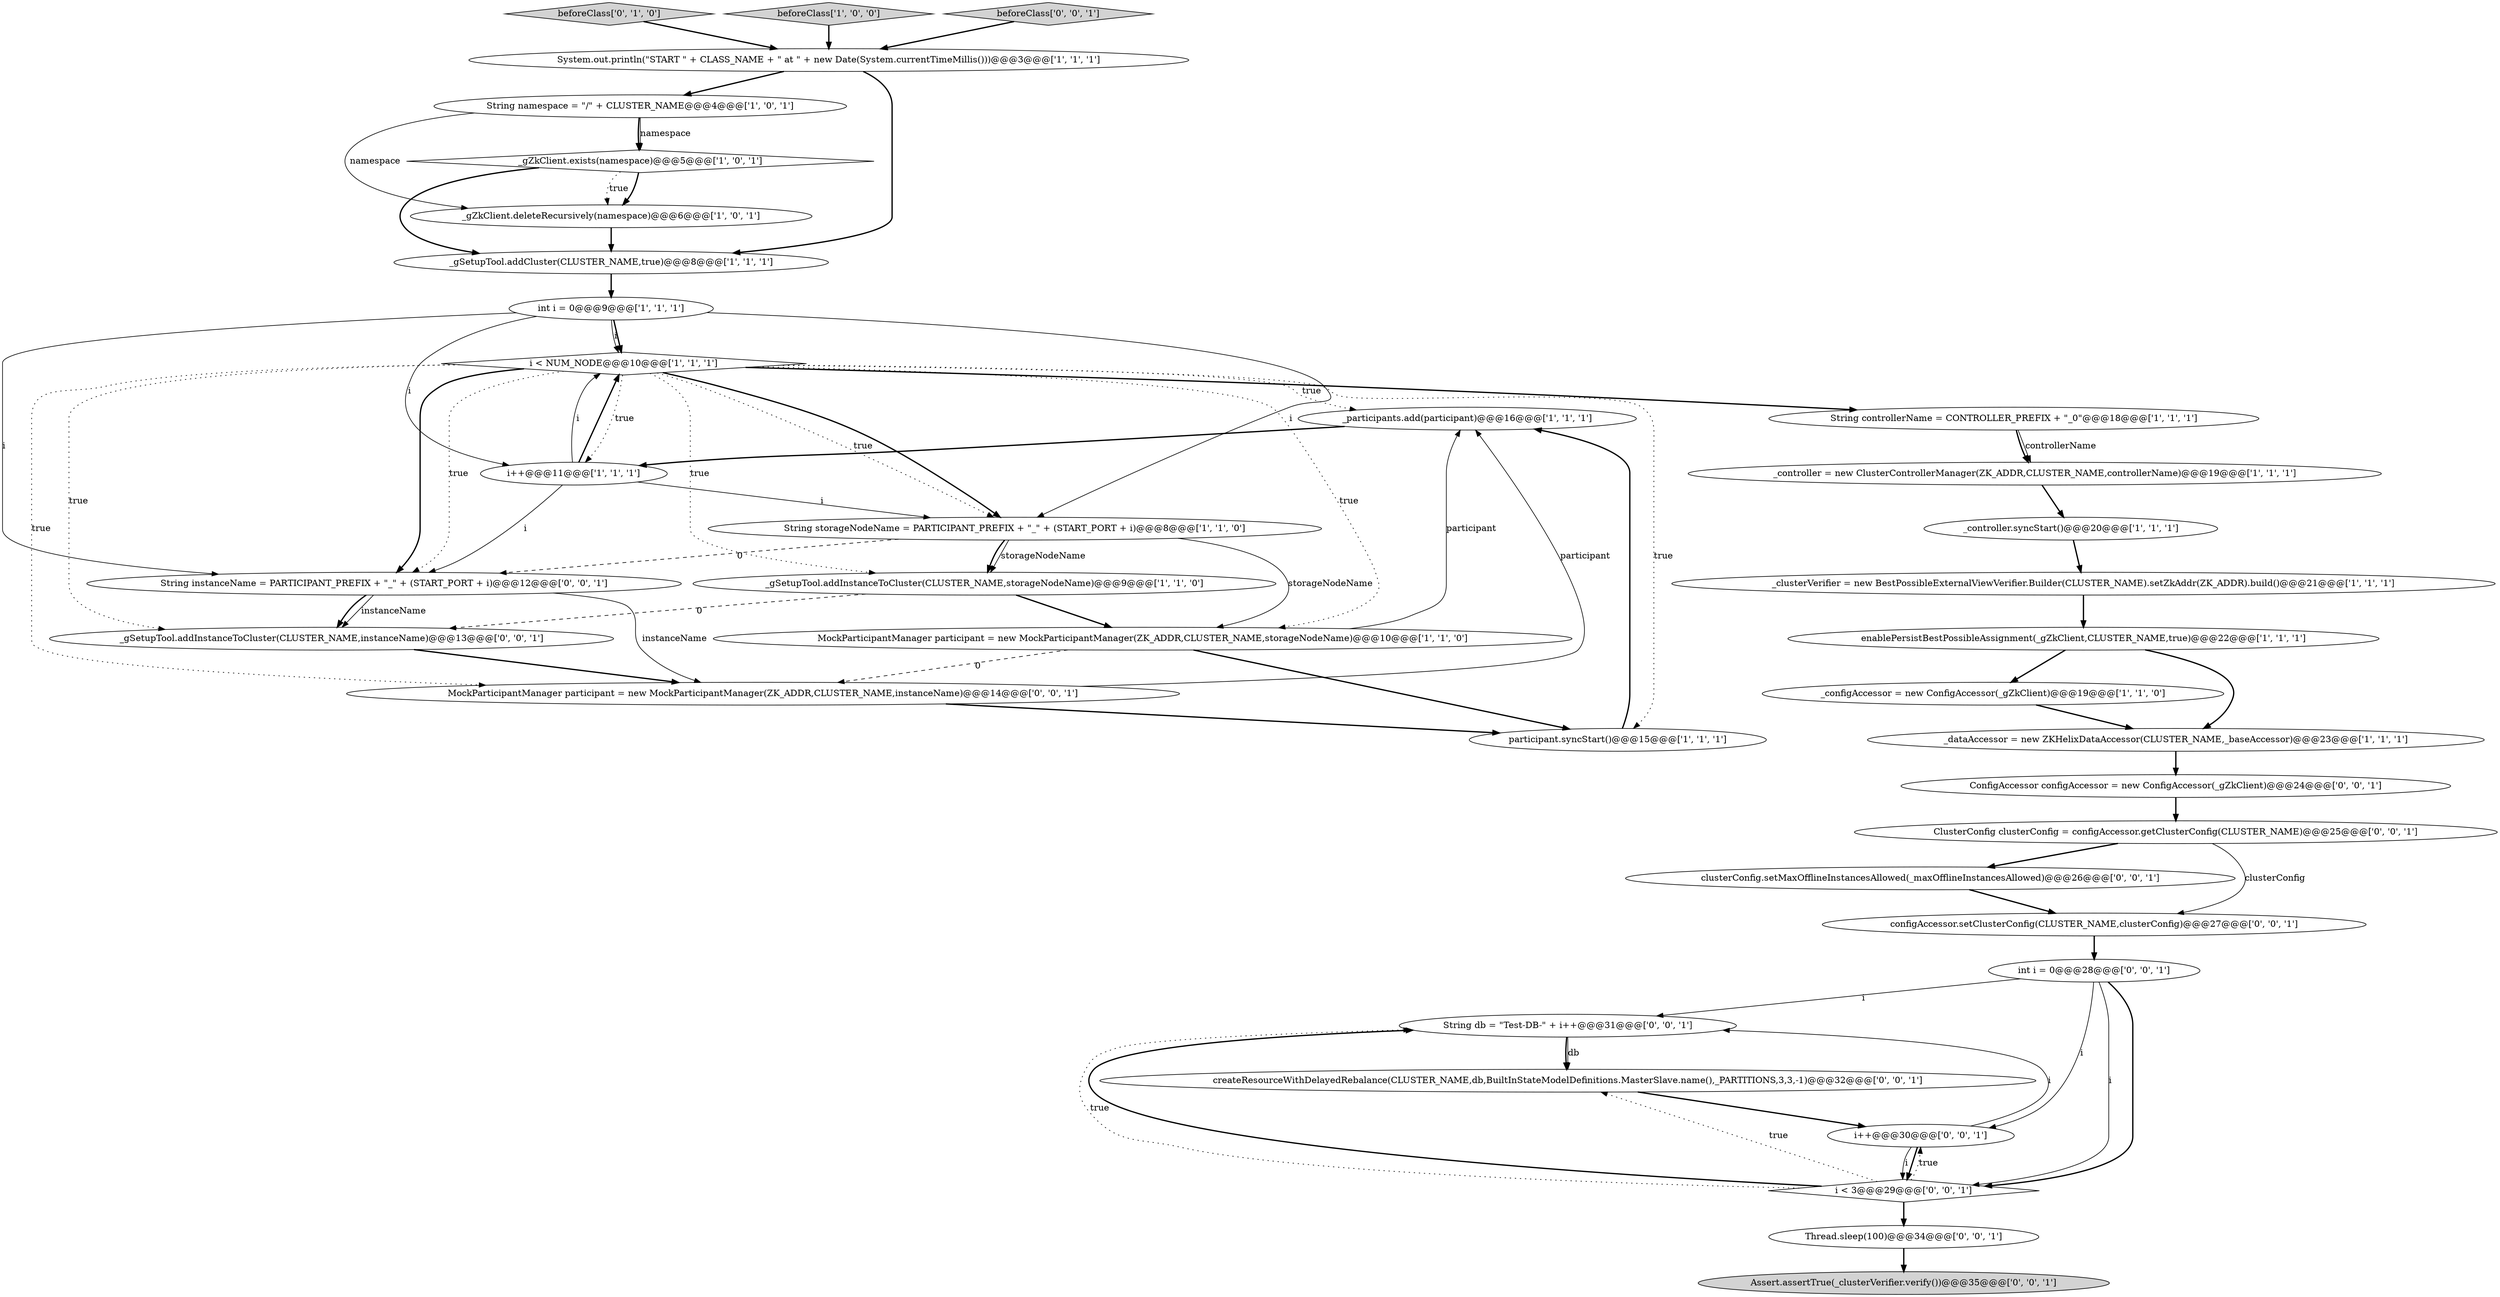 digraph {
22 [style = filled, label = "clusterConfig.setMaxOfflineInstancesAllowed(_maxOfflineInstancesAllowed)@@@26@@@['0', '0', '1']", fillcolor = white, shape = ellipse image = "AAA0AAABBB3BBB"];
28 [style = filled, label = "String db = \"Test-DB-\" + i++@@@31@@@['0', '0', '1']", fillcolor = white, shape = ellipse image = "AAA0AAABBB3BBB"];
1 [style = filled, label = "_gZkClient.exists(namespace)@@@5@@@['1', '0', '1']", fillcolor = white, shape = diamond image = "AAA0AAABBB1BBB"];
36 [style = filled, label = "ConfigAccessor configAccessor = new ConfigAccessor(_gZkClient)@@@24@@@['0', '0', '1']", fillcolor = white, shape = ellipse image = "AAA0AAABBB3BBB"];
2 [style = filled, label = "int i = 0@@@9@@@['1', '1', '1']", fillcolor = white, shape = ellipse image = "AAA0AAABBB1BBB"];
8 [style = filled, label = "_participants.add(participant)@@@16@@@['1', '1', '1']", fillcolor = white, shape = ellipse image = "AAA0AAABBB1BBB"];
35 [style = filled, label = "i < 3@@@29@@@['0', '0', '1']", fillcolor = white, shape = diamond image = "AAA0AAABBB3BBB"];
6 [style = filled, label = "_gZkClient.deleteRecursively(namespace)@@@6@@@['1', '0', '1']", fillcolor = white, shape = ellipse image = "AAA0AAABBB1BBB"];
18 [style = filled, label = "String namespace = \"/\" + CLUSTER_NAME@@@4@@@['1', '0', '1']", fillcolor = white, shape = ellipse image = "AAA0AAABBB1BBB"];
7 [style = filled, label = "i < NUM_NODE@@@10@@@['1', '1', '1']", fillcolor = white, shape = diamond image = "AAA0AAABBB1BBB"];
0 [style = filled, label = "System.out.println(\"START \" + CLASS_NAME + \" at \" + new Date(System.currentTimeMillis()))@@@3@@@['1', '1', '1']", fillcolor = white, shape = ellipse image = "AAA0AAABBB1BBB"];
32 [style = filled, label = "createResourceWithDelayedRebalance(CLUSTER_NAME,db,BuiltInStateModelDefinitions.MasterSlave.name(),_PARTITIONS,3,3,-1)@@@32@@@['0', '0', '1']", fillcolor = white, shape = ellipse image = "AAA0AAABBB3BBB"];
10 [style = filled, label = "MockParticipantManager participant = new MockParticipantManager(ZK_ADDR,CLUSTER_NAME,storageNodeName)@@@10@@@['1', '1', '0']", fillcolor = white, shape = ellipse image = "AAA0AAABBB1BBB"];
11 [style = filled, label = "String controllerName = CONTROLLER_PREFIX + \"_0\"@@@18@@@['1', '1', '1']", fillcolor = white, shape = ellipse image = "AAA0AAABBB1BBB"];
30 [style = filled, label = "String instanceName = PARTICIPANT_PREFIX + \"_\" + (START_PORT + i)@@@12@@@['0', '0', '1']", fillcolor = white, shape = ellipse image = "AAA0AAABBB3BBB"];
20 [style = filled, label = "_gSetupTool.addCluster(CLUSTER_NAME,true)@@@8@@@['1', '1', '1']", fillcolor = white, shape = ellipse image = "AAA0AAABBB1BBB"];
14 [style = filled, label = "_gSetupTool.addInstanceToCluster(CLUSTER_NAME,storageNodeName)@@@9@@@['1', '1', '0']", fillcolor = white, shape = ellipse image = "AAA0AAABBB1BBB"];
31 [style = filled, label = "ClusterConfig clusterConfig = configAccessor.getClusterConfig(CLUSTER_NAME)@@@25@@@['0', '0', '1']", fillcolor = white, shape = ellipse image = "AAA0AAABBB3BBB"];
33 [style = filled, label = "Assert.assertTrue(_clusterVerifier.verify())@@@35@@@['0', '0', '1']", fillcolor = lightgray, shape = ellipse image = "AAA0AAABBB3BBB"];
21 [style = filled, label = "beforeClass['0', '1', '0']", fillcolor = lightgray, shape = diamond image = "AAA0AAABBB2BBB"];
29 [style = filled, label = "MockParticipantManager participant = new MockParticipantManager(ZK_ADDR,CLUSTER_NAME,instanceName)@@@14@@@['0', '0', '1']", fillcolor = white, shape = ellipse image = "AAA0AAABBB3BBB"];
24 [style = filled, label = "Thread.sleep(100)@@@34@@@['0', '0', '1']", fillcolor = white, shape = ellipse image = "AAA0AAABBB3BBB"];
23 [style = filled, label = "_gSetupTool.addInstanceToCluster(CLUSTER_NAME,instanceName)@@@13@@@['0', '0', '1']", fillcolor = white, shape = ellipse image = "AAA0AAABBB3BBB"];
15 [style = filled, label = "_dataAccessor = new ZKHelixDataAccessor(CLUSTER_NAME,_baseAccessor)@@@23@@@['1', '1', '1']", fillcolor = white, shape = ellipse image = "AAA0AAABBB1BBB"];
4 [style = filled, label = "_controller.syncStart()@@@20@@@['1', '1', '1']", fillcolor = white, shape = ellipse image = "AAA0AAABBB1BBB"];
19 [style = filled, label = "String storageNodeName = PARTICIPANT_PREFIX + \"_\" + (START_PORT + i)@@@8@@@['1', '1', '0']", fillcolor = white, shape = ellipse image = "AAA0AAABBB1BBB"];
9 [style = filled, label = "participant.syncStart()@@@15@@@['1', '1', '1']", fillcolor = white, shape = ellipse image = "AAA0AAABBB1BBB"];
12 [style = filled, label = "_configAccessor = new ConfigAccessor(_gZkClient)@@@19@@@['1', '1', '0']", fillcolor = white, shape = ellipse image = "AAA0AAABBB1BBB"];
16 [style = filled, label = "_clusterVerifier = new BestPossibleExternalViewVerifier.Builder(CLUSTER_NAME).setZkAddr(ZK_ADDR).build()@@@21@@@['1', '1', '1']", fillcolor = white, shape = ellipse image = "AAA0AAABBB1BBB"];
13 [style = filled, label = "beforeClass['1', '0', '0']", fillcolor = lightgray, shape = diamond image = "AAA0AAABBB1BBB"];
25 [style = filled, label = "configAccessor.setClusterConfig(CLUSTER_NAME,clusterConfig)@@@27@@@['0', '0', '1']", fillcolor = white, shape = ellipse image = "AAA0AAABBB3BBB"];
26 [style = filled, label = "int i = 0@@@28@@@['0', '0', '1']", fillcolor = white, shape = ellipse image = "AAA0AAABBB3BBB"];
34 [style = filled, label = "beforeClass['0', '0', '1']", fillcolor = lightgray, shape = diamond image = "AAA0AAABBB3BBB"];
17 [style = filled, label = "i++@@@11@@@['1', '1', '1']", fillcolor = white, shape = ellipse image = "AAA0AAABBB1BBB"];
27 [style = filled, label = "i++@@@30@@@['0', '0', '1']", fillcolor = white, shape = ellipse image = "AAA0AAABBB3BBB"];
5 [style = filled, label = "_controller = new ClusterControllerManager(ZK_ADDR,CLUSTER_NAME,controllerName)@@@19@@@['1', '1', '1']", fillcolor = white, shape = ellipse image = "AAA0AAABBB1BBB"];
3 [style = filled, label = "enablePersistBestPossibleAssignment(_gZkClient,CLUSTER_NAME,true)@@@22@@@['1', '1', '1']", fillcolor = white, shape = ellipse image = "AAA0AAABBB1BBB"];
16->3 [style = bold, label=""];
22->25 [style = bold, label=""];
18->1 [style = solid, label="namespace"];
7->11 [style = bold, label=""];
7->14 [style = dotted, label="true"];
31->22 [style = bold, label=""];
7->10 [style = dotted, label="true"];
17->19 [style = solid, label="i"];
21->0 [style = bold, label=""];
19->10 [style = solid, label="storageNodeName"];
7->30 [style = bold, label=""];
2->19 [style = solid, label="i"];
30->23 [style = solid, label="instanceName"];
7->19 [style = dotted, label="true"];
29->9 [style = bold, label=""];
30->23 [style = bold, label=""];
12->15 [style = bold, label=""];
36->31 [style = bold, label=""];
1->20 [style = bold, label=""];
14->10 [style = bold, label=""];
32->27 [style = bold, label=""];
26->28 [style = solid, label="i"];
3->15 [style = bold, label=""];
2->30 [style = solid, label="i"];
3->12 [style = bold, label=""];
17->7 [style = solid, label="i"];
7->9 [style = dotted, label="true"];
10->29 [style = dashed, label="0"];
9->8 [style = bold, label=""];
30->29 [style = solid, label="instanceName"];
34->0 [style = bold, label=""];
27->35 [style = bold, label=""];
35->24 [style = bold, label=""];
28->32 [style = bold, label=""];
18->6 [style = solid, label="namespace"];
20->2 [style = bold, label=""];
35->32 [style = dotted, label="true"];
17->7 [style = bold, label=""];
6->20 [style = bold, label=""];
8->17 [style = bold, label=""];
23->29 [style = bold, label=""];
35->28 [style = bold, label=""];
11->5 [style = bold, label=""];
24->33 [style = bold, label=""];
31->25 [style = solid, label="clusterConfig"];
27->35 [style = solid, label="i"];
1->6 [style = bold, label=""];
7->29 [style = dotted, label="true"];
7->23 [style = dotted, label="true"];
19->14 [style = bold, label=""];
35->27 [style = dotted, label="true"];
19->30 [style = dashed, label="0"];
18->1 [style = bold, label=""];
14->23 [style = dashed, label="0"];
19->14 [style = solid, label="storageNodeName"];
26->27 [style = solid, label="i"];
27->28 [style = solid, label="i"];
26->35 [style = solid, label="i"];
5->4 [style = bold, label=""];
25->26 [style = bold, label=""];
26->35 [style = bold, label=""];
10->8 [style = solid, label="participant"];
29->8 [style = solid, label="participant"];
17->30 [style = solid, label="i"];
0->18 [style = bold, label=""];
0->20 [style = bold, label=""];
11->5 [style = solid, label="controllerName"];
10->9 [style = bold, label=""];
1->6 [style = dotted, label="true"];
28->32 [style = solid, label="db"];
35->28 [style = dotted, label="true"];
2->7 [style = bold, label=""];
2->17 [style = solid, label="i"];
7->30 [style = dotted, label="true"];
7->17 [style = dotted, label="true"];
7->8 [style = dotted, label="true"];
7->19 [style = bold, label=""];
4->16 [style = bold, label=""];
13->0 [style = bold, label=""];
15->36 [style = bold, label=""];
2->7 [style = solid, label="i"];
}
